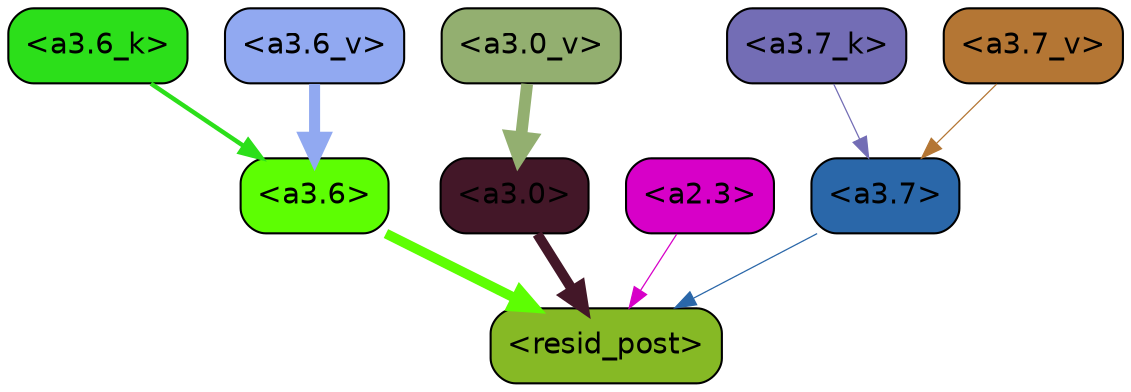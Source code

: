 strict digraph "" {
	graph [bgcolor=transparent,
		layout=dot,
		overlap=false,
		splines=true
	];
	"<a3.7>"	[color=black,
		fillcolor="#2a67a9",
		fontname=Helvetica,
		shape=box,
		style="filled, rounded"];
	"<resid_post>"	[color=black,
		fillcolor="#86b925",
		fontname=Helvetica,
		shape=box,
		style="filled, rounded"];
	"<a3.7>" -> "<resid_post>"	[color="#2a67a9",
		penwidth=0.6];
	"<a3.6>"	[color=black,
		fillcolor="#5dfe03",
		fontname=Helvetica,
		shape=box,
		style="filled, rounded"];
	"<a3.6>" -> "<resid_post>"	[color="#5dfe03",
		penwidth=4.7534414529800415];
	"<a3.0>"	[color=black,
		fillcolor="#431728",
		fontname=Helvetica,
		shape=box,
		style="filled, rounded"];
	"<a3.0>" -> "<resid_post>"	[color="#431728",
		penwidth=4.898576855659485];
	"<a2.3>"	[color=black,
		fillcolor="#d700c8",
		fontname=Helvetica,
		shape=box,
		style="filled, rounded"];
	"<a2.3>" -> "<resid_post>"	[color="#d700c8",
		penwidth=0.6];
	"<a3.7_k>"	[color=black,
		fillcolor="#736db5",
		fontname=Helvetica,
		shape=box,
		style="filled, rounded"];
	"<a3.7_k>" -> "<a3.7>"	[color="#736db5",
		penwidth=0.6];
	"<a3.6_k>"	[color=black,
		fillcolor="#2cdf1a",
		fontname=Helvetica,
		shape=box,
		style="filled, rounded"];
	"<a3.6_k>" -> "<a3.6>"	[color="#2cdf1a",
		penwidth=2.13908451795578];
	"<a3.7_v>"	[color=black,
		fillcolor="#b47634",
		fontname=Helvetica,
		shape=box,
		style="filled, rounded"];
	"<a3.7_v>" -> "<a3.7>"	[color="#b47634",
		penwidth=0.6];
	"<a3.6_v>"	[color=black,
		fillcolor="#91a9f1",
		fontname=Helvetica,
		shape=box,
		style="filled, rounded"];
	"<a3.6_v>" -> "<a3.6>"	[color="#91a9f1",
		penwidth=5.297133803367615];
	"<a3.0_v>"	[color=black,
		fillcolor="#93af70",
		fontname=Helvetica,
		shape=box,
		style="filled, rounded"];
	"<a3.0_v>" -> "<a3.0>"	[color="#93af70",
		penwidth=5.680712580680847];
}
